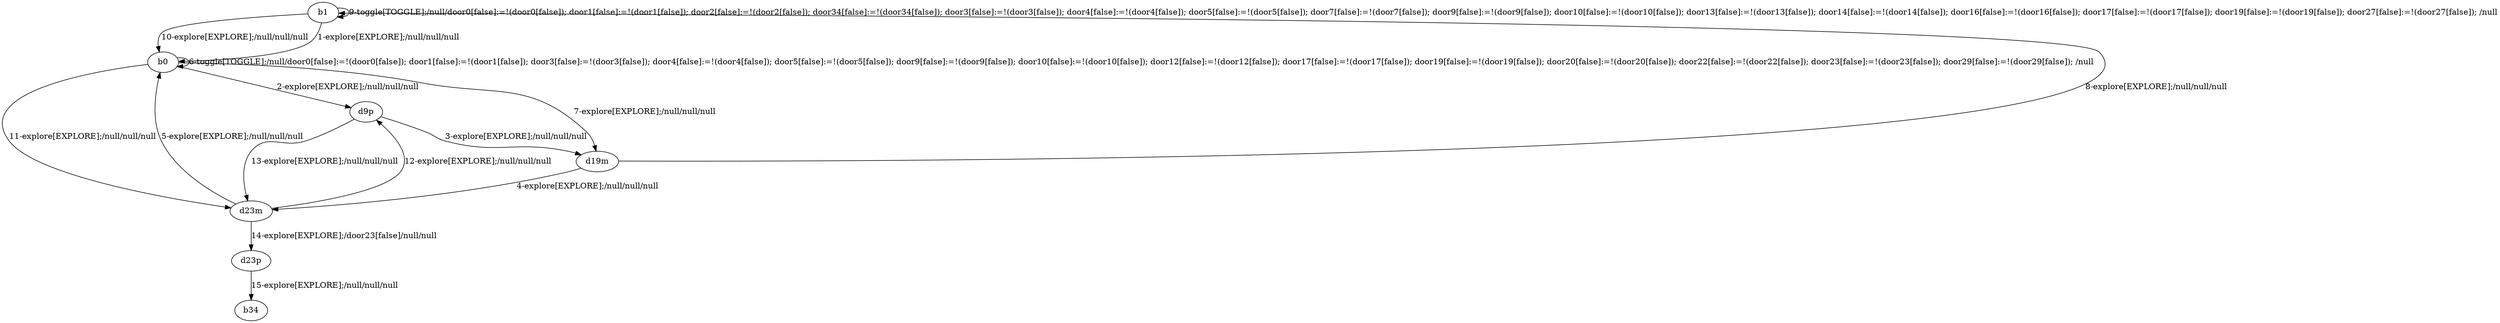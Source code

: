 # Total number of goals covered by this test: 1
# d23p --> b34

digraph g {
"b1" -> "b0" [label = "1-explore[EXPLORE];/null/null/null"];
"b0" -> "d9p" [label = "2-explore[EXPLORE];/null/null/null"];
"d9p" -> "d19m" [label = "3-explore[EXPLORE];/null/null/null"];
"d19m" -> "d23m" [label = "4-explore[EXPLORE];/null/null/null"];
"d23m" -> "b0" [label = "5-explore[EXPLORE];/null/null/null"];
"b0" -> "b0" [label = "6-toggle[TOGGLE];/null/door0[false]:=!(door0[false]); door1[false]:=!(door1[false]); door3[false]:=!(door3[false]); door4[false]:=!(door4[false]); door5[false]:=!(door5[false]); door9[false]:=!(door9[false]); door10[false]:=!(door10[false]); door12[false]:=!(door12[false]); door17[false]:=!(door17[false]); door19[false]:=!(door19[false]); door20[false]:=!(door20[false]); door22[false]:=!(door22[false]); door23[false]:=!(door23[false]); door29[false]:=!(door29[false]); /null"];
"b0" -> "d19m" [label = "7-explore[EXPLORE];/null/null/null"];
"d19m" -> "b1" [label = "8-explore[EXPLORE];/null/null/null"];
"b1" -> "b1" [label = "9-toggle[TOGGLE];/null/door0[false]:=!(door0[false]); door1[false]:=!(door1[false]); door2[false]:=!(door2[false]); door34[false]:=!(door34[false]); door3[false]:=!(door3[false]); door4[false]:=!(door4[false]); door5[false]:=!(door5[false]); door7[false]:=!(door7[false]); door9[false]:=!(door9[false]); door10[false]:=!(door10[false]); door13[false]:=!(door13[false]); door14[false]:=!(door14[false]); door16[false]:=!(door16[false]); door17[false]:=!(door17[false]); door19[false]:=!(door19[false]); door27[false]:=!(door27[false]); /null"];
"b1" -> "b0" [label = "10-explore[EXPLORE];/null/null/null"];
"b0" -> "d23m" [label = "11-explore[EXPLORE];/null/null/null"];
"d23m" -> "d9p" [label = "12-explore[EXPLORE];/null/null/null"];
"d9p" -> "d23m" [label = "13-explore[EXPLORE];/null/null/null"];
"d23m" -> "d23p" [label = "14-explore[EXPLORE];/door23[false]/null/null"];
"d23p" -> "b34" [label = "15-explore[EXPLORE];/null/null/null"];
}